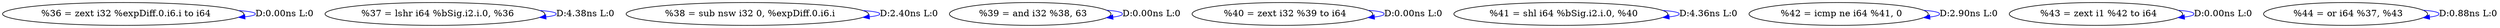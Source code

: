 digraph {
Node0x348fb00[label="  %36 = zext i32 %expDiff.0.i6.i to i64"];
Node0x348fb00 -> Node0x348fb00[label="D:0.00ns L:0",color=blue];
Node0x3488e50[label="  %37 = lshr i64 %bSig.i2.i.0, %36"];
Node0x3488e50 -> Node0x3488e50[label="D:4.38ns L:0",color=blue];
Node0x3488f30[label="  %38 = sub nsw i32 0, %expDiff.0.i6.i"];
Node0x3488f30 -> Node0x3488f30[label="D:2.40ns L:0",color=blue];
Node0x3489010[label="  %39 = and i32 %38, 63"];
Node0x3489010 -> Node0x3489010[label="D:0.00ns L:0",color=blue];
Node0x34890f0[label="  %40 = zext i32 %39 to i64"];
Node0x34890f0 -> Node0x34890f0[label="D:0.00ns L:0",color=blue];
Node0x34903f0[label="  %41 = shl i64 %bSig.i2.i.0, %40"];
Node0x34903f0 -> Node0x34903f0[label="D:4.36ns L:0",color=blue];
Node0x34904d0[label="  %42 = icmp ne i64 %41, 0"];
Node0x34904d0 -> Node0x34904d0[label="D:2.90ns L:0",color=blue];
Node0x34905b0[label="  %43 = zext i1 %42 to i64"];
Node0x34905b0 -> Node0x34905b0[label="D:0.00ns L:0",color=blue];
Node0x3490690[label="  %44 = or i64 %37, %43"];
Node0x3490690 -> Node0x3490690[label="D:0.88ns L:0",color=blue];
}

